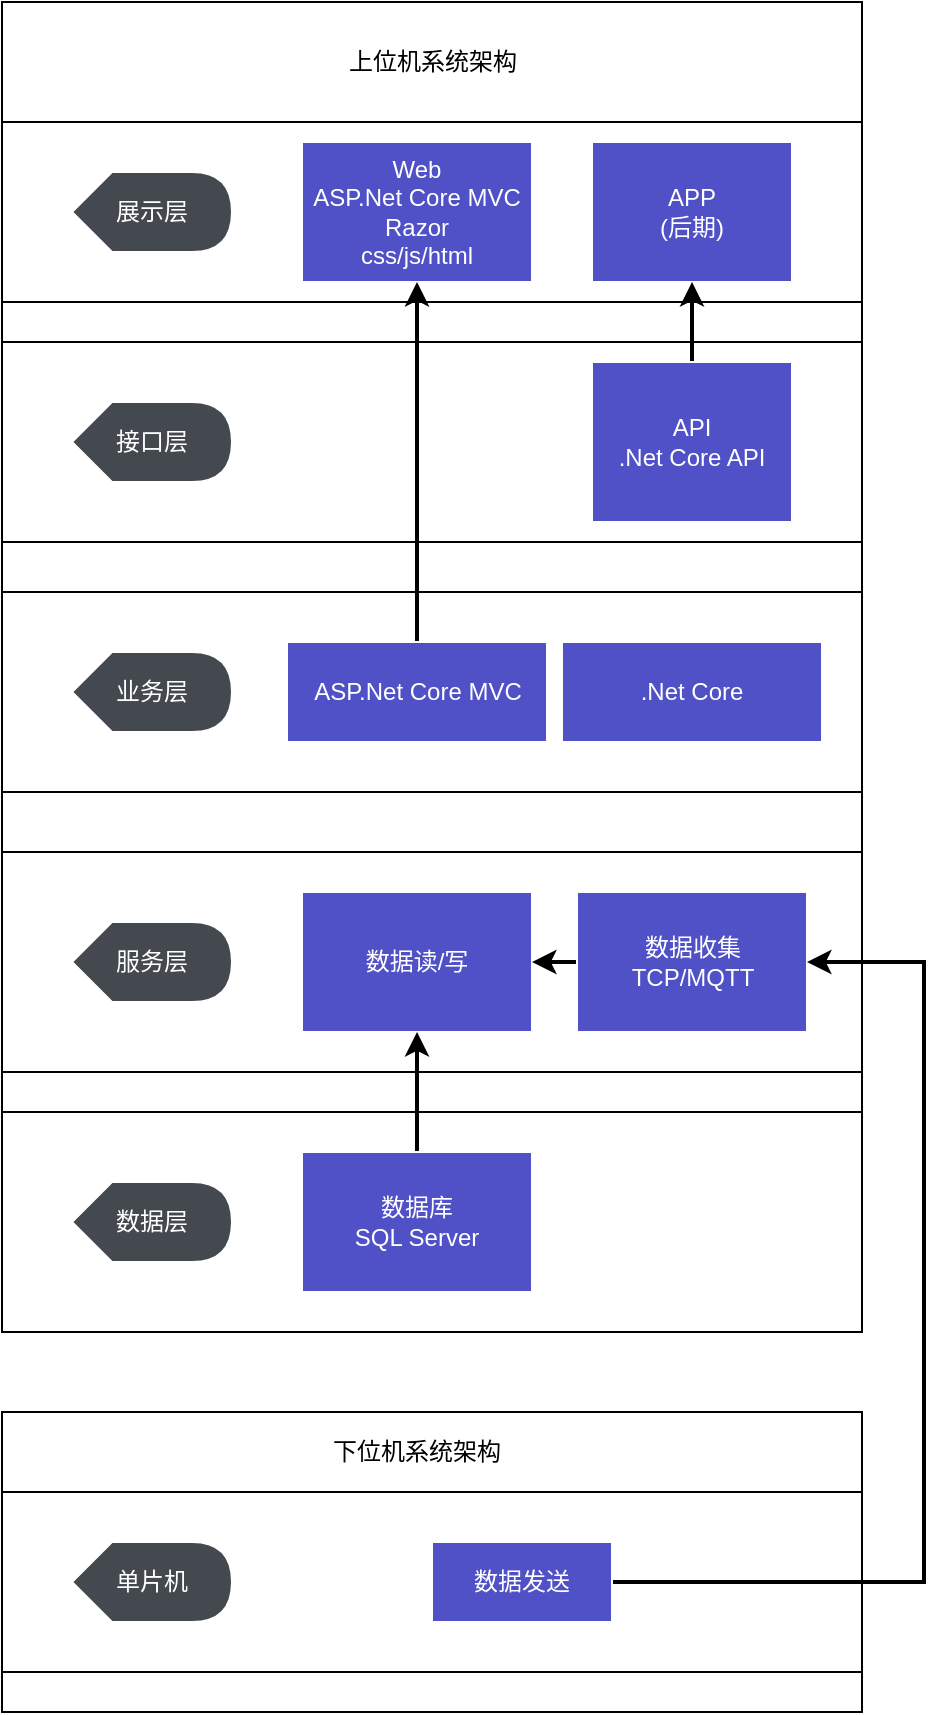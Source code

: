<mxfile version="14.2.5" type="github" pages="3">
  <diagram id="sjTg4kTy6N3UMIvyNhCU" name="系统架构">
    <mxGraphModel dx="2062" dy="1162" grid="1" gridSize="10" guides="1" tooltips="1" connect="1" arrows="1" fold="1" page="1" pageScale="1" pageWidth="827" pageHeight="1169" math="0" shadow="0">
      <root>
        <mxCell id="0" />
        <mxCell id="1" parent="0" />
        <mxCell id="EQIiKl6jbdMerrOaPn8H-1" value="" style="rounded=0;whiteSpace=wrap;html=1;gradientDirection=north;" parent="1" vertex="1">
          <mxGeometry x="199" y="130" width="430" height="595" as="geometry" />
        </mxCell>
        <mxCell id="EQIiKl6jbdMerrOaPn8H-2" value="上位机系统架构" style="text;html=1;strokeColor=none;fillColor=none;align=center;verticalAlign=middle;whiteSpace=wrap;rounded=0;" parent="1" vertex="1">
          <mxGeometry x="363.5" y="150" width="101" height="20" as="geometry" />
        </mxCell>
        <mxCell id="EQIiKl6jbdMerrOaPn8H-6" value="" style="rounded=0;whiteSpace=wrap;html=1;" parent="1" vertex="1">
          <mxGeometry x="199" y="190" width="430" height="90" as="geometry" />
        </mxCell>
        <mxCell id="EQIiKl6jbdMerrOaPn8H-7" value="展示层" style="shape=display;whiteSpace=wrap;html=1;fillColor=#44494F;strokeColor=#ffffff;fontColor=#FFFFFF;" parent="1" vertex="1">
          <mxGeometry x="234" y="215" width="80" height="40" as="geometry" />
        </mxCell>
        <mxCell id="EQIiKl6jbdMerrOaPn8H-8" value="Web&lt;br&gt;ASP.Net Core MVC&lt;br&gt;Razor&lt;br&gt;css/js/html" style="rounded=0;whiteSpace=wrap;html=1;strokeColor=#ffffff;gradientColor=none;fontColor=#FFFFFF;fillColor=#5050C7;" parent="1" vertex="1">
          <mxGeometry x="349" y="200" width="115" height="70" as="geometry" />
        </mxCell>
        <mxCell id="EQIiKl6jbdMerrOaPn8H-9" value="APP&lt;br&gt;(后期)" style="rounded=0;whiteSpace=wrap;html=1;strokeColor=#ffffff;gradientColor=none;fontColor=#FFFFFF;fillColor=#5050C7;" parent="1" vertex="1">
          <mxGeometry x="494" y="200" width="100" height="70" as="geometry" />
        </mxCell>
        <mxCell id="EQIiKl6jbdMerrOaPn8H-13" value="" style="rounded=0;whiteSpace=wrap;html=1;" parent="1" vertex="1">
          <mxGeometry x="199" y="300" width="430" height="100" as="geometry" />
        </mxCell>
        <mxCell id="EQIiKl6jbdMerrOaPn8H-14" value="接口层" style="shape=display;whiteSpace=wrap;html=1;fillColor=#44494F;strokeColor=#ffffff;fontColor=#FFFFFF;" parent="1" vertex="1">
          <mxGeometry x="234" y="330" width="80" height="40" as="geometry" />
        </mxCell>
        <mxCell id="EQIiKl6jbdMerrOaPn8H-22" style="edgeStyle=orthogonalEdgeStyle;rounded=0;orthogonalLoop=1;jettySize=auto;html=1;fontColor=#FFFFFF;strokeWidth=2;" parent="1" source="EQIiKl6jbdMerrOaPn8H-15" target="EQIiKl6jbdMerrOaPn8H-9" edge="1">
          <mxGeometry relative="1" as="geometry" />
        </mxCell>
        <mxCell id="EQIiKl6jbdMerrOaPn8H-15" value="API&lt;br&gt;.Net Core API" style="rounded=0;whiteSpace=wrap;html=1;strokeColor=#ffffff;gradientColor=none;fontColor=#FFFFFF;fillColor=#5050C7;" parent="1" vertex="1">
          <mxGeometry x="494" y="310" width="100" height="80" as="geometry" />
        </mxCell>
        <mxCell id="EQIiKl6jbdMerrOaPn8H-19" value="" style="rounded=0;whiteSpace=wrap;html=1;" parent="1" vertex="1">
          <mxGeometry x="199" y="555" width="430" height="110" as="geometry" />
        </mxCell>
        <mxCell id="EQIiKl6jbdMerrOaPn8H-20" value="服务层" style="shape=display;whiteSpace=wrap;html=1;fillColor=#44494F;strokeColor=#ffffff;fontColor=#FFFFFF;" parent="1" vertex="1">
          <mxGeometry x="234" y="590" width="80" height="40" as="geometry" />
        </mxCell>
        <mxCell id="EQIiKl6jbdMerrOaPn8H-23" value="数据读/写" style="rounded=0;whiteSpace=wrap;html=1;strokeColor=#ffffff;gradientColor=none;fontColor=#FFFFFF;fillColor=#5050C7;" parent="1" vertex="1">
          <mxGeometry x="349" y="575" width="115" height="70" as="geometry" />
        </mxCell>
        <mxCell id="xlaFktbPd1rSsK-DQB7b-14" style="edgeStyle=orthogonalEdgeStyle;rounded=0;orthogonalLoop=1;jettySize=auto;html=1;exitX=0;exitY=0.5;exitDx=0;exitDy=0;entryX=1;entryY=0.5;entryDx=0;entryDy=0;strokeWidth=2;" parent="1" source="EQIiKl6jbdMerrOaPn8H-24" target="EQIiKl6jbdMerrOaPn8H-23" edge="1">
          <mxGeometry relative="1" as="geometry" />
        </mxCell>
        <mxCell id="EQIiKl6jbdMerrOaPn8H-24" value="数据收集&lt;br&gt;TCP/MQTT" style="rounded=0;whiteSpace=wrap;html=1;strokeColor=#ffffff;gradientColor=none;fontColor=#FFFFFF;fillColor=#5050C7;" parent="1" vertex="1">
          <mxGeometry x="486.5" y="575" width="115" height="70" as="geometry" />
        </mxCell>
        <mxCell id="EQIiKl6jbdMerrOaPn8H-26" value="" style="rounded=0;whiteSpace=wrap;html=1;" parent="1" vertex="1">
          <mxGeometry x="199" y="685" width="430" height="110" as="geometry" />
        </mxCell>
        <mxCell id="EQIiKl6jbdMerrOaPn8H-27" value="数据层" style="shape=display;whiteSpace=wrap;html=1;fillColor=#44494F;strokeColor=#ffffff;fontColor=#FFFFFF;" parent="1" vertex="1">
          <mxGeometry x="234" y="720" width="80" height="40" as="geometry" />
        </mxCell>
        <mxCell id="EQIiKl6jbdMerrOaPn8H-31" style="edgeStyle=orthogonalEdgeStyle;rounded=0;orthogonalLoop=1;jettySize=auto;html=1;entryX=0.5;entryY=1;entryDx=0;entryDy=0;fontColor=#FFFFFF;strokeWidth=2;" parent="1" source="EQIiKl6jbdMerrOaPn8H-28" target="EQIiKl6jbdMerrOaPn8H-23" edge="1">
          <mxGeometry relative="1" as="geometry" />
        </mxCell>
        <mxCell id="EQIiKl6jbdMerrOaPn8H-28" value="数据库&lt;br&gt;SQL Server" style="rounded=0;whiteSpace=wrap;html=1;strokeColor=#ffffff;gradientColor=none;fontColor=#FFFFFF;fillColor=#5050C7;" parent="1" vertex="1">
          <mxGeometry x="349" y="705" width="115" height="70" as="geometry" />
        </mxCell>
        <mxCell id="EQIiKl6jbdMerrOaPn8H-34" value="" style="rounded=0;whiteSpace=wrap;html=1;gradientDirection=north;" parent="1" vertex="1">
          <mxGeometry x="199" y="835" width="430" height="150" as="geometry" />
        </mxCell>
        <mxCell id="EQIiKl6jbdMerrOaPn8H-35" value="下位机系统架构" style="text;html=1;strokeColor=none;fillColor=none;align=center;verticalAlign=middle;whiteSpace=wrap;rounded=0;" parent="1" vertex="1">
          <mxGeometry x="362.25" y="845" width="88.5" height="20" as="geometry" />
        </mxCell>
        <mxCell id="EQIiKl6jbdMerrOaPn8H-36" value="" style="rounded=0;whiteSpace=wrap;html=1;" parent="1" vertex="1">
          <mxGeometry x="199" y="875" width="430" height="90" as="geometry" />
        </mxCell>
        <mxCell id="EQIiKl6jbdMerrOaPn8H-37" value="单片机" style="shape=display;whiteSpace=wrap;html=1;fillColor=#44494F;strokeColor=#ffffff;fontColor=#FFFFFF;" parent="1" vertex="1">
          <mxGeometry x="234" y="900" width="80" height="40" as="geometry" />
        </mxCell>
        <mxCell id="EQIiKl6jbdMerrOaPn8H-39" style="edgeStyle=orthogonalEdgeStyle;rounded=0;orthogonalLoop=1;jettySize=auto;html=1;entryX=1;entryY=0.5;entryDx=0;entryDy=0;fontColor=#FFFFFF;strokeWidth=2;" parent="1" source="EQIiKl6jbdMerrOaPn8H-38" target="EQIiKl6jbdMerrOaPn8H-24" edge="1">
          <mxGeometry relative="1" as="geometry">
            <Array as="points">
              <mxPoint x="660" y="920" />
              <mxPoint x="660" y="610" />
            </Array>
          </mxGeometry>
        </mxCell>
        <mxCell id="EQIiKl6jbdMerrOaPn8H-38" value="数据发送" style="rounded=0;whiteSpace=wrap;html=1;strokeColor=#ffffff;gradientColor=none;fontColor=#FFFFFF;fillColor=#5050C7;" parent="1" vertex="1">
          <mxGeometry x="414" y="900" width="90" height="40" as="geometry" />
        </mxCell>
        <mxCell id="xlaFktbPd1rSsK-DQB7b-6" value="API&lt;br&gt;.Net Core API" style="rounded=0;whiteSpace=wrap;html=1;strokeColor=#ffffff;gradientColor=none;fontColor=#FFFFFF;fillColor=#5050C7;" parent="1" vertex="1">
          <mxGeometry x="494" y="435" width="100" height="80" as="geometry" />
        </mxCell>
        <mxCell id="xlaFktbPd1rSsK-DQB7b-7" value="" style="rounded=0;whiteSpace=wrap;html=1;" parent="1" vertex="1">
          <mxGeometry x="199" y="425" width="430" height="100" as="geometry" />
        </mxCell>
        <mxCell id="xlaFktbPd1rSsK-DQB7b-8" value="业务层" style="shape=display;whiteSpace=wrap;html=1;fillColor=#44494F;strokeColor=#ffffff;fontColor=#FFFFFF;" parent="1" vertex="1">
          <mxGeometry x="234" y="455" width="80" height="40" as="geometry" />
        </mxCell>
        <mxCell id="xlaFktbPd1rSsK-DQB7b-11" style="edgeStyle=orthogonalEdgeStyle;rounded=0;orthogonalLoop=1;jettySize=auto;html=1;exitX=0.5;exitY=0;exitDx=0;exitDy=0;entryX=0.5;entryY=1;entryDx=0;entryDy=0;strokeWidth=2;" parent="1" source="xlaFktbPd1rSsK-DQB7b-10" target="EQIiKl6jbdMerrOaPn8H-8" edge="1">
          <mxGeometry relative="1" as="geometry" />
        </mxCell>
        <mxCell id="xlaFktbPd1rSsK-DQB7b-10" value="ASP.Net Core MVC" style="rounded=0;whiteSpace=wrap;html=1;strokeColor=#ffffff;gradientColor=none;fontColor=#FFFFFF;fillColor=#5050C7;" parent="1" vertex="1">
          <mxGeometry x="341.5" y="450" width="130" height="50" as="geometry" />
        </mxCell>
        <mxCell id="xlaFktbPd1rSsK-DQB7b-12" value=".Net Core" style="rounded=0;whiteSpace=wrap;html=1;strokeColor=#ffffff;gradientColor=none;fontColor=#FFFFFF;fillColor=#5050C7;" parent="1" vertex="1">
          <mxGeometry x="479" y="450" width="130" height="50" as="geometry" />
        </mxCell>
      </root>
    </mxGraphModel>
  </diagram>
  <diagram id="D29CakvYBuqORuIHQCJt" name="业务流程">
    <mxGraphModel dx="2062" dy="1162" grid="1" gridSize="10" guides="1" tooltips="1" connect="1" arrows="1" fold="1" page="1" pageScale="1" pageWidth="827" pageHeight="1169" math="0" shadow="0">
      <root>
        <mxCell id="HywPRFvI6YAysxvPRNHX-0" />
        <mxCell id="HywPRFvI6YAysxvPRNHX-1" parent="HywPRFvI6YAysxvPRNHX-0" />
        <mxCell id="3WOd5LfUzoU-L-5AemBT-0" value="" style="rounded=0;whiteSpace=wrap;html=1;gradientDirection=north;" parent="HywPRFvI6YAysxvPRNHX-1" vertex="1">
          <mxGeometry x="74" y="160" width="680" height="718" as="geometry" />
        </mxCell>
        <mxCell id="3WOd5LfUzoU-L-5AemBT-1" value="业务流程" style="text;html=1;strokeColor=none;fillColor=none;align=center;verticalAlign=middle;whiteSpace=wrap;rounded=0;" parent="HywPRFvI6YAysxvPRNHX-1" vertex="1">
          <mxGeometry x="363.5" y="180" width="101" height="20" as="geometry" />
        </mxCell>
        <mxCell id="3WOd5LfUzoU-L-5AemBT-2" value="" style="rounded=0;whiteSpace=wrap;html=1;" parent="HywPRFvI6YAysxvPRNHX-1" vertex="1">
          <mxGeometry x="74" y="220" width="340" height="545" as="geometry" />
        </mxCell>
        <mxCell id="3WOd5LfUzoU-L-5AemBT-3" value="用户注册流程" style="text;html=1;strokeColor=none;fillColor=none;align=center;verticalAlign=middle;whiteSpace=wrap;rounded=0;" parent="HywPRFvI6YAysxvPRNHX-1" vertex="1">
          <mxGeometry x="192.36" y="230" width="92.5" height="20" as="geometry" />
        </mxCell>
        <mxCell id="3WOd5LfUzoU-L-5AemBT-4" style="edgeStyle=orthogonalEdgeStyle;rounded=0;orthogonalLoop=1;jettySize=auto;html=1;exitX=0.5;exitY=1;exitDx=0;exitDy=0;entryX=0.5;entryY=0;entryDx=0;entryDy=0;entryPerimeter=0;strokeWidth=2;" parent="HywPRFvI6YAysxvPRNHX-1" source="3WOd5LfUzoU-L-5AemBT-5" target="3WOd5LfUzoU-L-5AemBT-8" edge="1">
          <mxGeometry relative="1" as="geometry" />
        </mxCell>
        <mxCell id="3WOd5LfUzoU-L-5AemBT-5" value="用户名、注册邮箱、密码、邮箱验证码" style="html=1;strokeWidth=2;shape=manualInput;whiteSpace=wrap;rounded=1;size=26;arcSize=11;verticalAlign=bottom;" parent="HywPRFvI6YAysxvPRNHX-1" vertex="1">
          <mxGeometry x="169.78" y="400" width="127.25" height="60" as="geometry" />
        </mxCell>
        <mxCell id="3WOd5LfUzoU-L-5AemBT-6" style="edgeStyle=orthogonalEdgeStyle;rounded=0;orthogonalLoop=1;jettySize=auto;html=1;exitX=1;exitY=0.5;exitDx=0;exitDy=0;exitPerimeter=0;entryX=1;entryY=0.5;entryDx=0;entryDy=0;strokeWidth=2;" parent="HywPRFvI6YAysxvPRNHX-1" source="3WOd5LfUzoU-L-5AemBT-8" target="3WOd5LfUzoU-L-5AemBT-12" edge="1">
          <mxGeometry relative="1" as="geometry" />
        </mxCell>
        <mxCell id="3WOd5LfUzoU-L-5AemBT-7" style="edgeStyle=orthogonalEdgeStyle;rounded=0;orthogonalLoop=1;jettySize=auto;html=1;exitX=0.5;exitY=1;exitDx=0;exitDy=0;exitPerimeter=0;entryX=0.5;entryY=0;entryDx=0;entryDy=0;entryPerimeter=0;strokeWidth=2;" parent="HywPRFvI6YAysxvPRNHX-1" source="3WOd5LfUzoU-L-5AemBT-8" target="3WOd5LfUzoU-L-5AemBT-10" edge="1">
          <mxGeometry relative="1" as="geometry" />
        </mxCell>
        <mxCell id="3WOd5LfUzoU-L-5AemBT-8" value="验证通过？" style="strokeWidth=2;html=1;shape=mxgraph.flowchart.decision;whiteSpace=wrap;" parent="HywPRFvI6YAysxvPRNHX-1" vertex="1">
          <mxGeometry x="163.35" y="477.5" width="141.25" height="55" as="geometry" />
        </mxCell>
        <mxCell id="3WOd5LfUzoU-L-5AemBT-9" style="edgeStyle=orthogonalEdgeStyle;rounded=0;orthogonalLoop=1;jettySize=auto;html=1;exitX=0.5;exitY=1;exitDx=0;exitDy=0;exitPerimeter=0;entryX=0.5;entryY=0;entryDx=0;entryDy=0;strokeWidth=2;" parent="HywPRFvI6YAysxvPRNHX-1" source="3WOd5LfUzoU-L-5AemBT-10" target="3WOd5LfUzoU-L-5AemBT-15" edge="1">
          <mxGeometry relative="1" as="geometry" />
        </mxCell>
        <mxCell id="3WOd5LfUzoU-L-5AemBT-10" value="保存用户数据" style="strokeWidth=2;html=1;shape=mxgraph.flowchart.direct_data;whiteSpace=wrap;align=center;" parent="HywPRFvI6YAysxvPRNHX-1" vertex="1">
          <mxGeometry x="170.97" y="565" width="120" height="50" as="geometry" />
        </mxCell>
        <mxCell id="3WOd5LfUzoU-L-5AemBT-11" style="edgeStyle=orthogonalEdgeStyle;rounded=0;orthogonalLoop=1;jettySize=auto;html=1;exitX=0.5;exitY=1;exitDx=0;exitDy=0;strokeWidth=2;" parent="HywPRFvI6YAysxvPRNHX-1" source="3WOd5LfUzoU-L-5AemBT-12" target="3WOd5LfUzoU-L-5AemBT-5" edge="1">
          <mxGeometry relative="1" as="geometry" />
        </mxCell>
        <mxCell id="3WOd5LfUzoU-L-5AemBT-12" value="注册页面" style="rounded=1;whiteSpace=wrap;html=1;absoluteArcSize=1;arcSize=14;strokeWidth=2;align=center;" parent="HywPRFvI6YAysxvPRNHX-1" vertex="1">
          <mxGeometry x="168.98" y="340" width="130" height="35" as="geometry" />
        </mxCell>
        <mxCell id="3WOd5LfUzoU-L-5AemBT-13" style="edgeStyle=orthogonalEdgeStyle;rounded=0;orthogonalLoop=1;jettySize=auto;html=1;exitX=0.5;exitY=1;exitDx=0;exitDy=0;entryX=0.5;entryY=0;entryDx=0;entryDy=0;strokeWidth=2;" parent="HywPRFvI6YAysxvPRNHX-1" source="3WOd5LfUzoU-L-5AemBT-14" target="3WOd5LfUzoU-L-5AemBT-12" edge="1">
          <mxGeometry relative="1" as="geometry" />
        </mxCell>
        <mxCell id="3WOd5LfUzoU-L-5AemBT-14" value="开始" style="rounded=1;whiteSpace=wrap;html=1;absoluteArcSize=1;arcSize=14;strokeWidth=2;align=center;" parent="HywPRFvI6YAysxvPRNHX-1" vertex="1">
          <mxGeometry x="170.04" y="275" width="130" height="40" as="geometry" />
        </mxCell>
        <mxCell id="3WOd5LfUzoU-L-5AemBT-15" value="登录流程" style="verticalLabelPosition=bottom;verticalAlign=top;html=1;shape=process;whiteSpace=wrap;rounded=1;size=0.224;arcSize=6;align=center;" parent="HywPRFvI6YAysxvPRNHX-1" vertex="1">
          <mxGeometry x="180.85" y="644" width="100" height="60" as="geometry" />
        </mxCell>
        <mxCell id="3WOd5LfUzoU-L-5AemBT-16" value="" style="rounded=0;whiteSpace=wrap;html=1;" parent="HywPRFvI6YAysxvPRNHX-1" vertex="1">
          <mxGeometry x="414" y="220" width="340" height="545" as="geometry" />
        </mxCell>
        <mxCell id="3WOd5LfUzoU-L-5AemBT-17" value="用户登录流程" style="text;html=1;strokeColor=none;fillColor=none;align=center;verticalAlign=middle;whiteSpace=wrap;rounded=0;" parent="HywPRFvI6YAysxvPRNHX-1" vertex="1">
          <mxGeometry x="527.71" y="234.75" width="92.5" height="20" as="geometry" />
        </mxCell>
        <mxCell id="3WOd5LfUzoU-L-5AemBT-18" style="edgeStyle=orthogonalEdgeStyle;rounded=0;orthogonalLoop=1;jettySize=auto;html=1;exitX=0.5;exitY=1;exitDx=0;exitDy=0;entryX=0.5;entryY=0;entryDx=0;entryDy=0;" parent="HywPRFvI6YAysxvPRNHX-1" source="3WOd5LfUzoU-L-5AemBT-19" target="3WOd5LfUzoU-L-5AemBT-21" edge="1">
          <mxGeometry relative="1" as="geometry" />
        </mxCell>
        <mxCell id="3WOd5LfUzoU-L-5AemBT-19" value="开始" style="rounded=1;whiteSpace=wrap;html=1;absoluteArcSize=1;arcSize=14;strokeWidth=2;align=center;" parent="HywPRFvI6YAysxvPRNHX-1" vertex="1">
          <mxGeometry x="508.96" y="279.75" width="130" height="40" as="geometry" />
        </mxCell>
        <mxCell id="3WOd5LfUzoU-L-5AemBT-20" style="edgeStyle=orthogonalEdgeStyle;rounded=0;orthogonalLoop=1;jettySize=auto;html=1;exitX=0.5;exitY=1;exitDx=0;exitDy=0;" parent="HywPRFvI6YAysxvPRNHX-1" source="3WOd5LfUzoU-L-5AemBT-21" target="3WOd5LfUzoU-L-5AemBT-23" edge="1">
          <mxGeometry relative="1" as="geometry" />
        </mxCell>
        <mxCell id="3WOd5LfUzoU-L-5AemBT-21" value="登录页面" style="rounded=1;whiteSpace=wrap;html=1;absoluteArcSize=1;arcSize=14;strokeWidth=2;align=center;" parent="HywPRFvI6YAysxvPRNHX-1" vertex="1">
          <mxGeometry x="508.96" y="344.75" width="130" height="35" as="geometry" />
        </mxCell>
        <mxCell id="3WOd5LfUzoU-L-5AemBT-22" style="edgeStyle=orthogonalEdgeStyle;rounded=0;orthogonalLoop=1;jettySize=auto;html=1;exitX=0.5;exitY=1;exitDx=0;exitDy=0;entryX=0.5;entryY=0;entryDx=0;entryDy=0;entryPerimeter=0;" parent="HywPRFvI6YAysxvPRNHX-1" source="3WOd5LfUzoU-L-5AemBT-23" target="3WOd5LfUzoU-L-5AemBT-28" edge="1">
          <mxGeometry relative="1" as="geometry" />
        </mxCell>
        <mxCell id="3WOd5LfUzoU-L-5AemBT-23" value="邮箱、密码、图形验证码" style="html=1;strokeWidth=2;shape=manualInput;whiteSpace=wrap;rounded=1;size=26;arcSize=11;verticalAlign=bottom;" parent="HywPRFvI6YAysxvPRNHX-1" vertex="1">
          <mxGeometry x="510.33" y="409.75" width="127.25" height="60" as="geometry" />
        </mxCell>
        <mxCell id="3WOd5LfUzoU-L-5AemBT-24" style="edgeStyle=orthogonalEdgeStyle;rounded=0;orthogonalLoop=1;jettySize=auto;html=1;exitX=0.5;exitY=1;exitDx=0;exitDy=0;exitPerimeter=0;entryX=0.5;entryY=0;entryDx=0;entryDy=0;" parent="HywPRFvI6YAysxvPRNHX-1" source="3WOd5LfUzoU-L-5AemBT-28" target="3WOd5LfUzoU-L-5AemBT-29" edge="1">
          <mxGeometry relative="1" as="geometry" />
        </mxCell>
        <mxCell id="3WOd5LfUzoU-L-5AemBT-25" value="Y" style="edgeLabel;html=1;align=center;verticalAlign=middle;resizable=0;points=[];" parent="3WOd5LfUzoU-L-5AemBT-24" vertex="1" connectable="0">
          <mxGeometry x="-0.205" relative="1" as="geometry">
            <mxPoint as="offset" />
          </mxGeometry>
        </mxCell>
        <mxCell id="3WOd5LfUzoU-L-5AemBT-26" style="edgeStyle=orthogonalEdgeStyle;rounded=0;orthogonalLoop=1;jettySize=auto;html=1;exitX=1;exitY=0.5;exitDx=0;exitDy=0;exitPerimeter=0;entryX=1;entryY=0.5;entryDx=0;entryDy=0;" parent="HywPRFvI6YAysxvPRNHX-1" source="3WOd5LfUzoU-L-5AemBT-28" target="3WOd5LfUzoU-L-5AemBT-21" edge="1">
          <mxGeometry relative="1" as="geometry" />
        </mxCell>
        <mxCell id="3WOd5LfUzoU-L-5AemBT-27" value="N" style="edgeLabel;html=1;align=center;verticalAlign=middle;resizable=0;points=[];" parent="3WOd5LfUzoU-L-5AemBT-26" vertex="1" connectable="0">
          <mxGeometry x="-0.449" relative="1" as="geometry">
            <mxPoint as="offset" />
          </mxGeometry>
        </mxCell>
        <mxCell id="3WOd5LfUzoU-L-5AemBT-28" value="验证通过？" style="strokeWidth=2;html=1;shape=mxgraph.flowchart.decision;whiteSpace=wrap;" parent="HywPRFvI6YAysxvPRNHX-1" vertex="1">
          <mxGeometry x="503.34" y="496.75" width="141.25" height="55" as="geometry" />
        </mxCell>
        <mxCell id="3WOd5LfUzoU-L-5AemBT-29" value="主页" style="rounded=1;whiteSpace=wrap;html=1;absoluteArcSize=1;arcSize=14;strokeWidth=2;align=center;" parent="HywPRFvI6YAysxvPRNHX-1" vertex="1">
          <mxGeometry x="508.96" y="590.25" width="130" height="35" as="geometry" />
        </mxCell>
        <mxCell id="3WOd5LfUzoU-L-5AemBT-30" value="* 产品、产品模板、产品配置信息、用户权限修改等操作流程均为基础的数据库项CRUD操作，不再单独列出" style="text;html=1;strokeColor=none;fillColor=none;align=left;verticalAlign=middle;whiteSpace=wrap;rounded=0;" parent="HywPRFvI6YAysxvPRNHX-1" vertex="1">
          <mxGeometry x="90" y="780" width="640" height="20" as="geometry" />
        </mxCell>
      </root>
    </mxGraphModel>
  </diagram>
  <diagram id="wBxmCSLLYAFK_V9Q--gL" name="数据库设计">
    <mxGraphModel dx="813" dy="477" grid="1" gridSize="10" guides="1" tooltips="1" connect="1" arrows="1" fold="1" page="1" pageScale="1" pageWidth="827" pageHeight="1169" math="0" shadow="0">
      <root>
        <mxCell id="t-XOTrwxixgHjdZRJo-Y-0" />
        <mxCell id="t-XOTrwxixgHjdZRJo-Y-1" parent="t-XOTrwxixgHjdZRJo-Y-0" />
        <mxCell id="t-XOTrwxixgHjdZRJo-Y-5" value="数据库设计图" style="text;html=1;strokeColor=none;fillColor=none;align=center;verticalAlign=middle;whiteSpace=wrap;rounded=0;" parent="t-XOTrwxixgHjdZRJo-Y-1" vertex="1">
          <mxGeometry x="369" y="30" width="90" height="20" as="geometry" />
        </mxCell>
        <mxCell id="-JlhaLZu8_ylgprnwhtV-0" value="CustomerRegion" style="shape=table;startSize=30;container=1;collapsible=1;childLayout=tableLayout;fixedRows=1;rowLines=0;fontStyle=1;align=center;resizeLast=1;" parent="t-XOTrwxixgHjdZRJo-Y-1" vertex="1">
          <mxGeometry x="330" y="110" width="180" height="130" as="geometry" />
        </mxCell>
        <mxCell id="-JlhaLZu8_ylgprnwhtV-1" value="" style="shape=partialRectangle;collapsible=0;dropTarget=0;pointerEvents=0;fillColor=none;top=0;left=0;bottom=1;right=0;points=[[0,0.5],[1,0.5]];portConstraint=eastwest;" parent="-JlhaLZu8_ylgprnwhtV-0" vertex="1">
          <mxGeometry y="30" width="180" height="30" as="geometry" />
        </mxCell>
        <mxCell id="-JlhaLZu8_ylgprnwhtV-2" value="ID" style="shape=partialRectangle;connectable=0;fillColor=none;top=0;left=0;bottom=0;right=0;fontStyle=1;overflow=hidden;" parent="-JlhaLZu8_ylgprnwhtV-1" vertex="1">
          <mxGeometry width="90" height="30" as="geometry" />
        </mxCell>
        <mxCell id="-JlhaLZu8_ylgprnwhtV-3" value="int" style="shape=partialRectangle;connectable=0;fillColor=none;top=0;left=0;bottom=0;right=0;align=left;spacingLeft=6;fontStyle=5;overflow=hidden;" parent="-JlhaLZu8_ylgprnwhtV-1" vertex="1">
          <mxGeometry x="90" width="90" height="30" as="geometry" />
        </mxCell>
        <mxCell id="-JlhaLZu8_ylgprnwhtV-4" value="" style="shape=partialRectangle;collapsible=0;dropTarget=0;pointerEvents=0;fillColor=none;top=0;left=0;bottom=0;right=0;points=[[0,0.5],[1,0.5]];portConstraint=eastwest;" parent="-JlhaLZu8_ylgprnwhtV-0" vertex="1">
          <mxGeometry y="60" width="180" height="30" as="geometry" />
        </mxCell>
        <mxCell id="-JlhaLZu8_ylgprnwhtV-5" value="CustomerID" style="shape=partialRectangle;connectable=0;fillColor=none;top=0;left=0;bottom=0;right=0;editable=1;overflow=hidden;" parent="-JlhaLZu8_ylgprnwhtV-4" vertex="1">
          <mxGeometry width="90" height="30" as="geometry" />
        </mxCell>
        <mxCell id="-JlhaLZu8_ylgprnwhtV-6" value="int" style="shape=partialRectangle;connectable=0;fillColor=none;top=0;left=0;bottom=0;right=0;align=left;spacingLeft=6;overflow=hidden;" parent="-JlhaLZu8_ylgprnwhtV-4" vertex="1">
          <mxGeometry x="90" width="90" height="30" as="geometry" />
        </mxCell>
        <mxCell id="-JlhaLZu8_ylgprnwhtV-7" value="" style="shape=partialRectangle;collapsible=0;dropTarget=0;pointerEvents=0;fillColor=none;top=0;left=0;bottom=0;right=0;points=[[0,0.5],[1,0.5]];portConstraint=eastwest;" parent="-JlhaLZu8_ylgprnwhtV-0" vertex="1">
          <mxGeometry y="90" width="180" height="30" as="geometry" />
        </mxCell>
        <mxCell id="-JlhaLZu8_ylgprnwhtV-8" value="RegionID" style="shape=partialRectangle;connectable=0;fillColor=none;top=0;left=0;bottom=0;right=0;editable=1;overflow=hidden;" parent="-JlhaLZu8_ylgprnwhtV-7" vertex="1">
          <mxGeometry width="90" height="30" as="geometry" />
        </mxCell>
        <mxCell id="-JlhaLZu8_ylgprnwhtV-9" value="int" style="shape=partialRectangle;connectable=0;fillColor=none;top=0;left=0;bottom=0;right=0;align=left;spacingLeft=6;overflow=hidden;" parent="-JlhaLZu8_ylgprnwhtV-7" vertex="1">
          <mxGeometry x="90" width="90" height="30" as="geometry" />
        </mxCell>
        <mxCell id="-JlhaLZu8_ylgprnwhtV-13" value="Customer" style="shape=table;startSize=30;container=1;collapsible=1;childLayout=tableLayout;fixedRows=1;rowLines=0;fontStyle=1;align=center;resizeLast=1;" parent="t-XOTrwxixgHjdZRJo-Y-1" vertex="1">
          <mxGeometry x="60" y="270" width="210" height="250" as="geometry" />
        </mxCell>
        <mxCell id="-JlhaLZu8_ylgprnwhtV-14" value="" style="shape=partialRectangle;collapsible=0;dropTarget=0;pointerEvents=0;fillColor=none;top=0;left=0;bottom=1;right=0;points=[[0,0.5],[1,0.5]];portConstraint=eastwest;" parent="-JlhaLZu8_ylgprnwhtV-13" vertex="1">
          <mxGeometry y="30" width="210" height="30" as="geometry" />
        </mxCell>
        <mxCell id="-JlhaLZu8_ylgprnwhtV-15" value="ID" style="shape=partialRectangle;connectable=0;fillColor=none;top=0;left=0;bottom=0;right=0;fontStyle=1;overflow=hidden;" parent="-JlhaLZu8_ylgprnwhtV-14" vertex="1">
          <mxGeometry width="110" height="30" as="geometry" />
        </mxCell>
        <mxCell id="-JlhaLZu8_ylgprnwhtV-16" value="int" style="shape=partialRectangle;connectable=0;fillColor=none;top=0;left=0;bottom=0;right=0;align=left;spacingLeft=6;fontStyle=5;overflow=hidden;" parent="-JlhaLZu8_ylgprnwhtV-14" vertex="1">
          <mxGeometry x="110" width="100" height="30" as="geometry" />
        </mxCell>
        <mxCell id="-JlhaLZu8_ylgprnwhtV-17" value="" style="shape=partialRectangle;collapsible=0;dropTarget=0;pointerEvents=0;fillColor=none;top=0;left=0;bottom=0;right=0;points=[[0,0.5],[1,0.5]];portConstraint=eastwest;" parent="-JlhaLZu8_ylgprnwhtV-13" vertex="1">
          <mxGeometry y="60" width="210" height="30" as="geometry" />
        </mxCell>
        <mxCell id="-JlhaLZu8_ylgprnwhtV-18" value="Name" style="shape=partialRectangle;connectable=0;fillColor=none;top=0;left=0;bottom=0;right=0;editable=1;overflow=hidden;" parent="-JlhaLZu8_ylgprnwhtV-17" vertex="1">
          <mxGeometry width="110" height="30" as="geometry" />
        </mxCell>
        <mxCell id="-JlhaLZu8_ylgprnwhtV-19" value="nvarchar(20)" style="shape=partialRectangle;connectable=0;fillColor=none;top=0;left=0;bottom=0;right=0;align=left;spacingLeft=6;overflow=hidden;" parent="-JlhaLZu8_ylgprnwhtV-17" vertex="1">
          <mxGeometry x="110" width="100" height="30" as="geometry" />
        </mxCell>
        <mxCell id="-JlhaLZu8_ylgprnwhtV-20" value="" style="shape=partialRectangle;collapsible=0;dropTarget=0;pointerEvents=0;fillColor=none;top=0;left=0;bottom=0;right=0;points=[[0,0.5],[1,0.5]];portConstraint=eastwest;" parent="-JlhaLZu8_ylgprnwhtV-13" vertex="1">
          <mxGeometry y="90" width="210" height="30" as="geometry" />
        </mxCell>
        <mxCell id="-JlhaLZu8_ylgprnwhtV-21" value="Email" style="shape=partialRectangle;connectable=0;fillColor=none;top=0;left=0;bottom=0;right=0;editable=1;overflow=hidden;" parent="-JlhaLZu8_ylgprnwhtV-20" vertex="1">
          <mxGeometry width="110" height="30" as="geometry" />
        </mxCell>
        <mxCell id="-JlhaLZu8_ylgprnwhtV-22" value="varchar(50)" style="shape=partialRectangle;connectable=0;fillColor=none;top=0;left=0;bottom=0;right=0;align=left;spacingLeft=6;overflow=hidden;" parent="-JlhaLZu8_ylgprnwhtV-20" vertex="1">
          <mxGeometry x="110" width="100" height="30" as="geometry" />
        </mxCell>
        <mxCell id="-JlhaLZu8_ylgprnwhtV-23" value="" style="shape=partialRectangle;collapsible=0;dropTarget=0;pointerEvents=0;fillColor=none;top=0;left=0;bottom=0;right=0;points=[[0,0.5],[1,0.5]];portConstraint=eastwest;" parent="-JlhaLZu8_ylgprnwhtV-13" vertex="1">
          <mxGeometry y="120" width="210" height="30" as="geometry" />
        </mxCell>
        <mxCell id="-JlhaLZu8_ylgprnwhtV-24" value="Password" style="shape=partialRectangle;connectable=0;fillColor=none;top=0;left=0;bottom=0;right=0;editable=1;overflow=hidden;" parent="-JlhaLZu8_ylgprnwhtV-23" vertex="1">
          <mxGeometry width="110" height="30" as="geometry" />
        </mxCell>
        <mxCell id="-JlhaLZu8_ylgprnwhtV-25" value="varchar(16)" style="shape=partialRectangle;connectable=0;fillColor=none;top=0;left=0;bottom=0;right=0;align=left;spacingLeft=6;overflow=hidden;" parent="-JlhaLZu8_ylgprnwhtV-23" vertex="1">
          <mxGeometry x="110" width="100" height="30" as="geometry" />
        </mxCell>
        <mxCell id="-JlhaLZu8_ylgprnwhtV-26" value="" style="shape=partialRectangle;collapsible=0;dropTarget=0;pointerEvents=0;fillColor=none;top=0;left=0;bottom=0;right=0;points=[[0,0.5],[1,0.5]];portConstraint=eastwest;" parent="-JlhaLZu8_ylgprnwhtV-13" vertex="1">
          <mxGeometry y="150" width="210" height="30" as="geometry" />
        </mxCell>
        <mxCell id="-JlhaLZu8_ylgprnwhtV-27" value="RoleID" style="shape=partialRectangle;connectable=0;fillColor=none;top=0;left=0;bottom=0;right=0;editable=1;overflow=hidden;" parent="-JlhaLZu8_ylgprnwhtV-26" vertex="1">
          <mxGeometry width="110" height="30" as="geometry" />
        </mxCell>
        <mxCell id="-JlhaLZu8_ylgprnwhtV-28" value="int" style="shape=partialRectangle;connectable=0;fillColor=none;top=0;left=0;bottom=0;right=0;align=left;spacingLeft=6;overflow=hidden;" parent="-JlhaLZu8_ylgprnwhtV-26" vertex="1">
          <mxGeometry x="110" width="100" height="30" as="geometry" />
        </mxCell>
        <mxCell id="-JlhaLZu8_ylgprnwhtV-32" value="" style="shape=partialRectangle;collapsible=0;dropTarget=0;pointerEvents=0;fillColor=none;top=0;left=0;bottom=0;right=0;points=[[0,0.5],[1,0.5]];portConstraint=eastwest;" parent="-JlhaLZu8_ylgprnwhtV-13" vertex="1">
          <mxGeometry y="180" width="210" height="30" as="geometry" />
        </mxCell>
        <mxCell id="-JlhaLZu8_ylgprnwhtV-33" value="VeriCode" style="shape=partialRectangle;connectable=0;fillColor=none;top=0;left=0;bottom=0;right=0;editable=1;overflow=hidden;" parent="-JlhaLZu8_ylgprnwhtV-32" vertex="1">
          <mxGeometry width="110" height="30" as="geometry" />
        </mxCell>
        <mxCell id="-JlhaLZu8_ylgprnwhtV-34" value="char(6)" style="shape=partialRectangle;connectable=0;fillColor=none;top=0;left=0;bottom=0;right=0;align=left;spacingLeft=6;overflow=hidden;" parent="-JlhaLZu8_ylgprnwhtV-32" vertex="1">
          <mxGeometry x="110" width="100" height="30" as="geometry" />
        </mxCell>
        <mxCell id="6nc5Q_L57zRkL-TtoX-T-3" value="" style="shape=partialRectangle;collapsible=0;dropTarget=0;pointerEvents=0;fillColor=none;top=0;left=0;bottom=0;right=0;points=[[0,0.5],[1,0.5]];portConstraint=eastwest;" vertex="1" parent="-JlhaLZu8_ylgprnwhtV-13">
          <mxGeometry y="210" width="210" height="30" as="geometry" />
        </mxCell>
        <mxCell id="6nc5Q_L57zRkL-TtoX-T-4" value="CreatedTime" style="shape=partialRectangle;connectable=0;fillColor=none;top=0;left=0;bottom=0;right=0;editable=1;overflow=hidden;" vertex="1" parent="6nc5Q_L57zRkL-TtoX-T-3">
          <mxGeometry width="110" height="30" as="geometry" />
        </mxCell>
        <mxCell id="6nc5Q_L57zRkL-TtoX-T-5" value="time(7)" style="shape=partialRectangle;connectable=0;fillColor=none;top=0;left=0;bottom=0;right=0;align=left;spacingLeft=6;overflow=hidden;" vertex="1" parent="6nc5Q_L57zRkL-TtoX-T-3">
          <mxGeometry x="110" width="100" height="30" as="geometry" />
        </mxCell>
        <mxCell id="-JlhaLZu8_ylgprnwhtV-35" value="Region" style="shape=table;startSize=30;container=1;collapsible=1;childLayout=tableLayout;fixedRows=1;rowLines=0;fontStyle=1;align=center;resizeLast=1;" parent="t-XOTrwxixgHjdZRJo-Y-1" vertex="1">
          <mxGeometry x="540" y="270" width="240" height="160" as="geometry" />
        </mxCell>
        <mxCell id="-JlhaLZu8_ylgprnwhtV-36" value="" style="shape=partialRectangle;collapsible=0;dropTarget=0;pointerEvents=0;fillColor=none;top=0;left=0;bottom=1;right=0;points=[[0,0.5],[1,0.5]];portConstraint=eastwest;" parent="-JlhaLZu8_ylgprnwhtV-35" vertex="1">
          <mxGeometry y="30" width="240" height="30" as="geometry" />
        </mxCell>
        <mxCell id="-JlhaLZu8_ylgprnwhtV-37" value="ID" style="shape=partialRectangle;connectable=0;fillColor=none;top=0;left=0;bottom=0;right=0;fontStyle=1;overflow=hidden;" parent="-JlhaLZu8_ylgprnwhtV-36" vertex="1">
          <mxGeometry width="120" height="30" as="geometry" />
        </mxCell>
        <mxCell id="-JlhaLZu8_ylgprnwhtV-38" value="int" style="shape=partialRectangle;connectable=0;fillColor=none;top=0;left=0;bottom=0;right=0;align=left;spacingLeft=6;fontStyle=5;overflow=hidden;" parent="-JlhaLZu8_ylgprnwhtV-36" vertex="1">
          <mxGeometry x="120" width="120" height="30" as="geometry" />
        </mxCell>
        <mxCell id="-JlhaLZu8_ylgprnwhtV-39" value="" style="shape=partialRectangle;collapsible=0;dropTarget=0;pointerEvents=0;fillColor=none;top=0;left=0;bottom=0;right=0;points=[[0,0.5],[1,0.5]];portConstraint=eastwest;" parent="-JlhaLZu8_ylgprnwhtV-35" vertex="1">
          <mxGeometry y="60" width="240" height="30" as="geometry" />
        </mxCell>
        <mxCell id="-JlhaLZu8_ylgprnwhtV-40" value="Name" style="shape=partialRectangle;connectable=0;fillColor=none;top=0;left=0;bottom=0;right=0;editable=1;overflow=hidden;" parent="-JlhaLZu8_ylgprnwhtV-39" vertex="1">
          <mxGeometry width="120" height="30" as="geometry" />
        </mxCell>
        <mxCell id="-JlhaLZu8_ylgprnwhtV-41" value="nvarchar(50)" style="shape=partialRectangle;connectable=0;fillColor=none;top=0;left=0;bottom=0;right=0;align=left;spacingLeft=6;overflow=hidden;" parent="-JlhaLZu8_ylgprnwhtV-39" vertex="1">
          <mxGeometry x="120" width="120" height="30" as="geometry" />
        </mxCell>
        <mxCell id="-JlhaLZu8_ylgprnwhtV-42" value="" style="shape=partialRectangle;collapsible=0;dropTarget=0;pointerEvents=0;fillColor=none;top=0;left=0;bottom=0;right=0;points=[[0,0.5],[1,0.5]];portConstraint=eastwest;" parent="-JlhaLZu8_ylgprnwhtV-35" vertex="1">
          <mxGeometry y="90" width="240" height="30" as="geometry" />
        </mxCell>
        <mxCell id="-JlhaLZu8_ylgprnwhtV-43" value="CreatedTime" style="shape=partialRectangle;connectable=0;fillColor=none;top=0;left=0;bottom=0;right=0;editable=1;overflow=hidden;" parent="-JlhaLZu8_ylgprnwhtV-42" vertex="1">
          <mxGeometry width="120" height="30" as="geometry" />
        </mxCell>
        <mxCell id="-JlhaLZu8_ylgprnwhtV-44" value="time(7)" style="shape=partialRectangle;connectable=0;fillColor=none;top=0;left=0;bottom=0;right=0;align=left;spacingLeft=6;overflow=hidden;" parent="-JlhaLZu8_ylgprnwhtV-42" vertex="1">
          <mxGeometry x="120" width="120" height="30" as="geometry" />
        </mxCell>
        <mxCell id="-JlhaLZu8_ylgprnwhtV-45" value="" style="shape=partialRectangle;collapsible=0;dropTarget=0;pointerEvents=0;fillColor=none;top=0;left=0;bottom=0;right=0;points=[[0,0.5],[1,0.5]];portConstraint=eastwest;" parent="-JlhaLZu8_ylgprnwhtV-35" vertex="1">
          <mxGeometry y="120" width="240" height="30" as="geometry" />
        </mxCell>
        <mxCell id="-JlhaLZu8_ylgprnwhtV-46" value="Address" style="shape=partialRectangle;connectable=0;fillColor=none;top=0;left=0;bottom=0;right=0;editable=1;overflow=hidden;" parent="-JlhaLZu8_ylgprnwhtV-45" vertex="1">
          <mxGeometry width="120" height="30" as="geometry" />
        </mxCell>
        <mxCell id="-JlhaLZu8_ylgprnwhtV-47" value="nvarchar(50)" style="shape=partialRectangle;connectable=0;fillColor=none;top=0;left=0;bottom=0;right=0;align=left;spacingLeft=6;overflow=hidden;" parent="-JlhaLZu8_ylgprnwhtV-45" vertex="1">
          <mxGeometry x="120" width="120" height="30" as="geometry" />
        </mxCell>
        <mxCell id="-JlhaLZu8_ylgprnwhtV-51" value="Production" style="shape=table;startSize=30;container=1;collapsible=1;childLayout=tableLayout;fixedRows=1;rowLines=0;fontStyle=1;align=center;resizeLast=1;" parent="t-XOTrwxixgHjdZRJo-Y-1" vertex="1">
          <mxGeometry x="540" y="490" width="240" height="130" as="geometry" />
        </mxCell>
        <mxCell id="-JlhaLZu8_ylgprnwhtV-52" value="" style="shape=partialRectangle;collapsible=0;dropTarget=0;pointerEvents=0;fillColor=none;top=0;left=0;bottom=1;right=0;points=[[0,0.5],[1,0.5]];portConstraint=eastwest;" parent="-JlhaLZu8_ylgprnwhtV-51" vertex="1">
          <mxGeometry y="30" width="240" height="30" as="geometry" />
        </mxCell>
        <mxCell id="-JlhaLZu8_ylgprnwhtV-53" value="ID" style="shape=partialRectangle;connectable=0;fillColor=none;top=0;left=0;bottom=0;right=0;fontStyle=1;overflow=hidden;" parent="-JlhaLZu8_ylgprnwhtV-52" vertex="1">
          <mxGeometry width="120" height="30" as="geometry" />
        </mxCell>
        <mxCell id="-JlhaLZu8_ylgprnwhtV-54" value="bigint" style="shape=partialRectangle;connectable=0;fillColor=none;top=0;left=0;bottom=0;right=0;align=left;spacingLeft=6;fontStyle=5;overflow=hidden;" parent="-JlhaLZu8_ylgprnwhtV-52" vertex="1">
          <mxGeometry x="120" width="120" height="30" as="geometry" />
        </mxCell>
        <mxCell id="-JlhaLZu8_ylgprnwhtV-55" value="" style="shape=partialRectangle;collapsible=0;dropTarget=0;pointerEvents=0;fillColor=none;top=0;left=0;bottom=0;right=0;points=[[0,0.5],[1,0.5]];portConstraint=eastwest;" parent="-JlhaLZu8_ylgprnwhtV-51" vertex="1">
          <mxGeometry y="60" width="240" height="30" as="geometry" />
        </mxCell>
        <mxCell id="-JlhaLZu8_ylgprnwhtV-56" value="Name" style="shape=partialRectangle;connectable=0;fillColor=none;top=0;left=0;bottom=0;right=0;editable=1;overflow=hidden;" parent="-JlhaLZu8_ylgprnwhtV-55" vertex="1">
          <mxGeometry width="120" height="30" as="geometry" />
        </mxCell>
        <mxCell id="-JlhaLZu8_ylgprnwhtV-57" value="varchar(50)" style="shape=partialRectangle;connectable=0;fillColor=none;top=0;left=0;bottom=0;right=0;align=left;spacingLeft=6;overflow=hidden;" parent="-JlhaLZu8_ylgprnwhtV-55" vertex="1">
          <mxGeometry x="120" width="120" height="30" as="geometry" />
        </mxCell>
        <mxCell id="-JlhaLZu8_ylgprnwhtV-58" value="" style="shape=partialRectangle;collapsible=0;dropTarget=0;pointerEvents=0;fillColor=none;top=0;left=0;bottom=0;right=0;points=[[0,0.5],[1,0.5]];portConstraint=eastwest;" parent="-JlhaLZu8_ylgprnwhtV-51" vertex="1">
          <mxGeometry y="90" width="240" height="30" as="geometry" />
        </mxCell>
        <mxCell id="-JlhaLZu8_ylgprnwhtV-59" value="RegionID" style="shape=partialRectangle;connectable=0;fillColor=none;top=0;left=0;bottom=0;right=0;editable=1;overflow=hidden;" parent="-JlhaLZu8_ylgprnwhtV-58" vertex="1">
          <mxGeometry width="120" height="30" as="geometry" />
        </mxCell>
        <mxCell id="-JlhaLZu8_ylgprnwhtV-60" value="int" style="shape=partialRectangle;connectable=0;fillColor=none;top=0;left=0;bottom=0;right=0;align=left;spacingLeft=6;overflow=hidden;" parent="-JlhaLZu8_ylgprnwhtV-58" vertex="1">
          <mxGeometry x="120" width="120" height="30" as="geometry" />
        </mxCell>
        <mxCell id="-JlhaLZu8_ylgprnwhtV-67" value="Role" style="shape=table;startSize=30;container=1;collapsible=1;childLayout=tableLayout;fixedRows=1;rowLines=0;fontStyle=1;align=center;resizeLast=1;" parent="t-XOTrwxixgHjdZRJo-Y-1" vertex="1">
          <mxGeometry x="60" y="570" width="210" height="100" as="geometry" />
        </mxCell>
        <mxCell id="-JlhaLZu8_ylgprnwhtV-68" value="" style="shape=partialRectangle;collapsible=0;dropTarget=0;pointerEvents=0;fillColor=none;top=0;left=0;bottom=1;right=0;points=[[0,0.5],[1,0.5]];portConstraint=eastwest;" parent="-JlhaLZu8_ylgprnwhtV-67" vertex="1">
          <mxGeometry y="30" width="210" height="30" as="geometry" />
        </mxCell>
        <mxCell id="-JlhaLZu8_ylgprnwhtV-69" value="ID" style="shape=partialRectangle;connectable=0;fillColor=none;top=0;left=0;bottom=0;right=0;fontStyle=1;overflow=hidden;" parent="-JlhaLZu8_ylgprnwhtV-68" vertex="1">
          <mxGeometry width="110" height="30" as="geometry" />
        </mxCell>
        <mxCell id="-JlhaLZu8_ylgprnwhtV-70" value="int" style="shape=partialRectangle;connectable=0;fillColor=none;top=0;left=0;bottom=0;right=0;align=left;spacingLeft=6;fontStyle=5;overflow=hidden;" parent="-JlhaLZu8_ylgprnwhtV-68" vertex="1">
          <mxGeometry x="110" width="100" height="30" as="geometry" />
        </mxCell>
        <mxCell id="-JlhaLZu8_ylgprnwhtV-71" value="" style="shape=partialRectangle;collapsible=0;dropTarget=0;pointerEvents=0;fillColor=none;top=0;left=0;bottom=0;right=0;points=[[0,0.5],[1,0.5]];portConstraint=eastwest;" parent="-JlhaLZu8_ylgprnwhtV-67" vertex="1">
          <mxGeometry y="60" width="210" height="30" as="geometry" />
        </mxCell>
        <mxCell id="-JlhaLZu8_ylgprnwhtV-72" value="Name" style="shape=partialRectangle;connectable=0;fillColor=none;top=0;left=0;bottom=0;right=0;editable=1;overflow=hidden;" parent="-JlhaLZu8_ylgprnwhtV-71" vertex="1">
          <mxGeometry width="110" height="30" as="geometry" />
        </mxCell>
        <mxCell id="-JlhaLZu8_ylgprnwhtV-73" value="nvarchar(20)" style="shape=partialRectangle;connectable=0;fillColor=none;top=0;left=0;bottom=0;right=0;align=left;spacingLeft=6;overflow=hidden;" parent="-JlhaLZu8_ylgprnwhtV-71" vertex="1">
          <mxGeometry x="110" width="100" height="30" as="geometry" />
        </mxCell>
        <mxCell id="-JlhaLZu8_ylgprnwhtV-89" value="Property" style="shape=table;startSize=30;container=1;collapsible=1;childLayout=tableLayout;fixedRows=1;rowLines=0;fontStyle=1;align=center;resizeLast=1;" parent="t-XOTrwxixgHjdZRJo-Y-1" vertex="1">
          <mxGeometry x="540" y="900" width="240" height="100" as="geometry" />
        </mxCell>
        <mxCell id="-JlhaLZu8_ylgprnwhtV-90" value="" style="shape=partialRectangle;collapsible=0;dropTarget=0;pointerEvents=0;fillColor=none;top=0;left=0;bottom=1;right=0;points=[[0,0.5],[1,0.5]];portConstraint=eastwest;" parent="-JlhaLZu8_ylgprnwhtV-89" vertex="1">
          <mxGeometry y="30" width="240" height="30" as="geometry" />
        </mxCell>
        <mxCell id="-JlhaLZu8_ylgprnwhtV-91" value="ID" style="shape=partialRectangle;connectable=0;fillColor=none;top=0;left=0;bottom=0;right=0;fontStyle=1;overflow=hidden;" parent="-JlhaLZu8_ylgprnwhtV-90" vertex="1">
          <mxGeometry width="120" height="30" as="geometry" />
        </mxCell>
        <mxCell id="-JlhaLZu8_ylgprnwhtV-92" value="int" style="shape=partialRectangle;connectable=0;fillColor=none;top=0;left=0;bottom=0;right=0;align=left;spacingLeft=6;fontStyle=5;overflow=hidden;" parent="-JlhaLZu8_ylgprnwhtV-90" vertex="1">
          <mxGeometry x="120" width="120" height="30" as="geometry" />
        </mxCell>
        <mxCell id="-JlhaLZu8_ylgprnwhtV-93" value="" style="shape=partialRectangle;collapsible=0;dropTarget=0;pointerEvents=0;fillColor=none;top=0;left=0;bottom=0;right=0;points=[[0,0.5],[1,0.5]];portConstraint=eastwest;" parent="-JlhaLZu8_ylgprnwhtV-89" vertex="1">
          <mxGeometry y="60" width="240" height="30" as="geometry" />
        </mxCell>
        <mxCell id="-JlhaLZu8_ylgprnwhtV-94" value="Name" style="shape=partialRectangle;connectable=0;fillColor=none;top=0;left=0;bottom=0;right=0;editable=1;overflow=hidden;" parent="-JlhaLZu8_ylgprnwhtV-93" vertex="1">
          <mxGeometry width="120" height="30" as="geometry" />
        </mxCell>
        <mxCell id="-JlhaLZu8_ylgprnwhtV-95" value="nvarchar(50)" style="shape=partialRectangle;connectable=0;fillColor=none;top=0;left=0;bottom=0;right=0;align=left;spacingLeft=6;overflow=hidden;" parent="-JlhaLZu8_ylgprnwhtV-93" vertex="1">
          <mxGeometry x="120" width="120" height="30" as="geometry" />
        </mxCell>
        <mxCell id="-JlhaLZu8_ylgprnwhtV-105" value="DataRecord" style="shape=table;startSize=30;container=1;collapsible=1;childLayout=tableLayout;fixedRows=1;rowLines=0;fontStyle=1;align=center;resizeLast=1;" parent="t-XOTrwxixgHjdZRJo-Y-1" vertex="1">
          <mxGeometry x="540" y="680" width="240" height="190" as="geometry" />
        </mxCell>
        <mxCell id="-JlhaLZu8_ylgprnwhtV-106" value="" style="shape=partialRectangle;collapsible=0;dropTarget=0;pointerEvents=0;fillColor=none;top=0;left=0;bottom=1;right=0;points=[[0,0.5],[1,0.5]];portConstraint=eastwest;" parent="-JlhaLZu8_ylgprnwhtV-105" vertex="1">
          <mxGeometry y="30" width="240" height="30" as="geometry" />
        </mxCell>
        <mxCell id="-JlhaLZu8_ylgprnwhtV-107" value="ID" style="shape=partialRectangle;connectable=0;fillColor=none;top=0;left=0;bottom=0;right=0;fontStyle=1;overflow=hidden;" parent="-JlhaLZu8_ylgprnwhtV-106" vertex="1">
          <mxGeometry width="120" height="30" as="geometry" />
        </mxCell>
        <mxCell id="-JlhaLZu8_ylgprnwhtV-108" value="bigint" style="shape=partialRectangle;connectable=0;fillColor=none;top=0;left=0;bottom=0;right=0;align=left;spacingLeft=6;fontStyle=5;overflow=hidden;" parent="-JlhaLZu8_ylgprnwhtV-106" vertex="1">
          <mxGeometry x="120" width="120" height="30" as="geometry" />
        </mxCell>
        <mxCell id="-JlhaLZu8_ylgprnwhtV-109" value="" style="shape=partialRectangle;collapsible=0;dropTarget=0;pointerEvents=0;fillColor=none;top=0;left=0;bottom=0;right=0;points=[[0,0.5],[1,0.5]];portConstraint=eastwest;" parent="-JlhaLZu8_ylgprnwhtV-105" vertex="1">
          <mxGeometry y="60" width="240" height="30" as="geometry" />
        </mxCell>
        <mxCell id="-JlhaLZu8_ylgprnwhtV-110" value="ProductionID" style="shape=partialRectangle;connectable=0;fillColor=none;top=0;left=0;bottom=0;right=0;editable=1;overflow=hidden;" parent="-JlhaLZu8_ylgprnwhtV-109" vertex="1">
          <mxGeometry width="120" height="30" as="geometry" />
        </mxCell>
        <mxCell id="-JlhaLZu8_ylgprnwhtV-111" value="long" style="shape=partialRectangle;connectable=0;fillColor=none;top=0;left=0;bottom=0;right=0;align=left;spacingLeft=6;overflow=hidden;" parent="-JlhaLZu8_ylgprnwhtV-109" vertex="1">
          <mxGeometry x="120" width="120" height="30" as="geometry" />
        </mxCell>
        <mxCell id="-JlhaLZu8_ylgprnwhtV-112" value="" style="shape=partialRectangle;collapsible=0;dropTarget=0;pointerEvents=0;fillColor=none;top=0;left=0;bottom=0;right=0;points=[[0,0.5],[1,0.5]];portConstraint=eastwest;" parent="-JlhaLZu8_ylgprnwhtV-105" vertex="1">
          <mxGeometry y="90" width="240" height="30" as="geometry" />
        </mxCell>
        <mxCell id="-JlhaLZu8_ylgprnwhtV-113" value="PropertyID" style="shape=partialRectangle;connectable=0;fillColor=none;top=0;left=0;bottom=0;right=0;editable=1;overflow=hidden;" parent="-JlhaLZu8_ylgprnwhtV-112" vertex="1">
          <mxGeometry width="120" height="30" as="geometry" />
        </mxCell>
        <mxCell id="-JlhaLZu8_ylgprnwhtV-114" value="int" style="shape=partialRectangle;connectable=0;fillColor=none;top=0;left=0;bottom=0;right=0;align=left;spacingLeft=6;overflow=hidden;" parent="-JlhaLZu8_ylgprnwhtV-112" vertex="1">
          <mxGeometry x="120" width="120" height="30" as="geometry" />
        </mxCell>
        <mxCell id="-JlhaLZu8_ylgprnwhtV-118" value="" style="shape=partialRectangle;collapsible=0;dropTarget=0;pointerEvents=0;fillColor=none;top=0;left=0;bottom=0;right=0;points=[[0,0.5],[1,0.5]];portConstraint=eastwest;" parent="-JlhaLZu8_ylgprnwhtV-105" vertex="1">
          <mxGeometry y="120" width="240" height="30" as="geometry" />
        </mxCell>
        <mxCell id="-JlhaLZu8_ylgprnwhtV-119" value="Value" style="shape=partialRectangle;connectable=0;fillColor=none;top=0;left=0;bottom=0;right=0;editable=1;overflow=hidden;" parent="-JlhaLZu8_ylgprnwhtV-118" vertex="1">
          <mxGeometry width="120" height="30" as="geometry" />
        </mxCell>
        <mxCell id="-JlhaLZu8_ylgprnwhtV-120" value="varchar(50)" style="shape=partialRectangle;connectable=0;fillColor=none;top=0;left=0;bottom=0;right=0;align=left;spacingLeft=6;overflow=hidden;" parent="-JlhaLZu8_ylgprnwhtV-118" vertex="1">
          <mxGeometry x="120" width="120" height="30" as="geometry" />
        </mxCell>
        <mxCell id="6nc5Q_L57zRkL-TtoX-T-0" value="" style="shape=partialRectangle;collapsible=0;dropTarget=0;pointerEvents=0;fillColor=none;top=0;left=0;bottom=0;right=0;points=[[0,0.5],[1,0.5]];portConstraint=eastwest;" vertex="1" parent="-JlhaLZu8_ylgprnwhtV-105">
          <mxGeometry y="150" width="240" height="30" as="geometry" />
        </mxCell>
        <mxCell id="6nc5Q_L57zRkL-TtoX-T-1" value="Time" style="shape=partialRectangle;connectable=0;fillColor=none;top=0;left=0;bottom=0;right=0;editable=1;overflow=hidden;" vertex="1" parent="6nc5Q_L57zRkL-TtoX-T-0">
          <mxGeometry width="120" height="30" as="geometry" />
        </mxCell>
        <mxCell id="6nc5Q_L57zRkL-TtoX-T-2" value="time(7)" style="shape=partialRectangle;connectable=0;fillColor=none;top=0;left=0;bottom=0;right=0;align=left;spacingLeft=6;overflow=hidden;" vertex="1" parent="6nc5Q_L57zRkL-TtoX-T-0">
          <mxGeometry x="120" width="120" height="30" as="geometry" />
        </mxCell>
        <mxCell id="13giPm-NMmi8Z7Cs-hYU-8" style="edgeStyle=orthogonalEdgeStyle;rounded=0;orthogonalLoop=1;jettySize=auto;html=1;exitX=1;exitY=0.5;exitDx=0;exitDy=0;" parent="t-XOTrwxixgHjdZRJo-Y-1" source="-JlhaLZu8_ylgprnwhtV-7" target="-JlhaLZu8_ylgprnwhtV-35" edge="1">
          <mxGeometry relative="1" as="geometry" />
        </mxCell>
        <mxCell id="13giPm-NMmi8Z7Cs-hYU-9" style="edgeStyle=orthogonalEdgeStyle;rounded=0;orthogonalLoop=1;jettySize=auto;html=1;exitX=1;exitY=0.5;exitDx=0;exitDy=0;entryX=1;entryY=0.5;entryDx=0;entryDy=0;" parent="t-XOTrwxixgHjdZRJo-Y-1" source="-JlhaLZu8_ylgprnwhtV-26" target="-JlhaLZu8_ylgprnwhtV-68" edge="1">
          <mxGeometry relative="1" as="geometry" />
        </mxCell>
        <mxCell id="13giPm-NMmi8Z7Cs-hYU-10" style="edgeStyle=orthogonalEdgeStyle;rounded=0;orthogonalLoop=1;jettySize=auto;html=1;exitX=0;exitY=0.5;exitDx=0;exitDy=0;entryX=0.5;entryY=0;entryDx=0;entryDy=0;" parent="t-XOTrwxixgHjdZRJo-Y-1" source="-JlhaLZu8_ylgprnwhtV-4" target="-JlhaLZu8_ylgprnwhtV-13" edge="1">
          <mxGeometry relative="1" as="geometry" />
        </mxCell>
        <mxCell id="13giPm-NMmi8Z7Cs-hYU-11" style="edgeStyle=orthogonalEdgeStyle;rounded=0;orthogonalLoop=1;jettySize=auto;html=1;exitX=0;exitY=0.5;exitDx=0;exitDy=0;entryX=0;entryY=0.5;entryDx=0;entryDy=0;" parent="t-XOTrwxixgHjdZRJo-Y-1" source="-JlhaLZu8_ylgprnwhtV-109" target="-JlhaLZu8_ylgprnwhtV-52" edge="1">
          <mxGeometry relative="1" as="geometry" />
        </mxCell>
        <mxCell id="13giPm-NMmi8Z7Cs-hYU-12" style="edgeStyle=orthogonalEdgeStyle;rounded=0;orthogonalLoop=1;jettySize=auto;html=1;exitX=0;exitY=0.5;exitDx=0;exitDy=0;entryX=0;entryY=0.5;entryDx=0;entryDy=0;" parent="t-XOTrwxixgHjdZRJo-Y-1" source="-JlhaLZu8_ylgprnwhtV-112" target="-JlhaLZu8_ylgprnwhtV-89" edge="1">
          <mxGeometry relative="1" as="geometry" />
        </mxCell>
        <mxCell id="13giPm-NMmi8Z7Cs-hYU-13" style="edgeStyle=orthogonalEdgeStyle;rounded=0;orthogonalLoop=1;jettySize=auto;html=1;exitX=1;exitY=0.5;exitDx=0;exitDy=0;entryX=1;entryY=0.5;entryDx=0;entryDy=0;" parent="t-XOTrwxixgHjdZRJo-Y-1" source="-JlhaLZu8_ylgprnwhtV-58" target="-JlhaLZu8_ylgprnwhtV-36" edge="1">
          <mxGeometry relative="1" as="geometry" />
        </mxCell>
      </root>
    </mxGraphModel>
  </diagram>
</mxfile>
